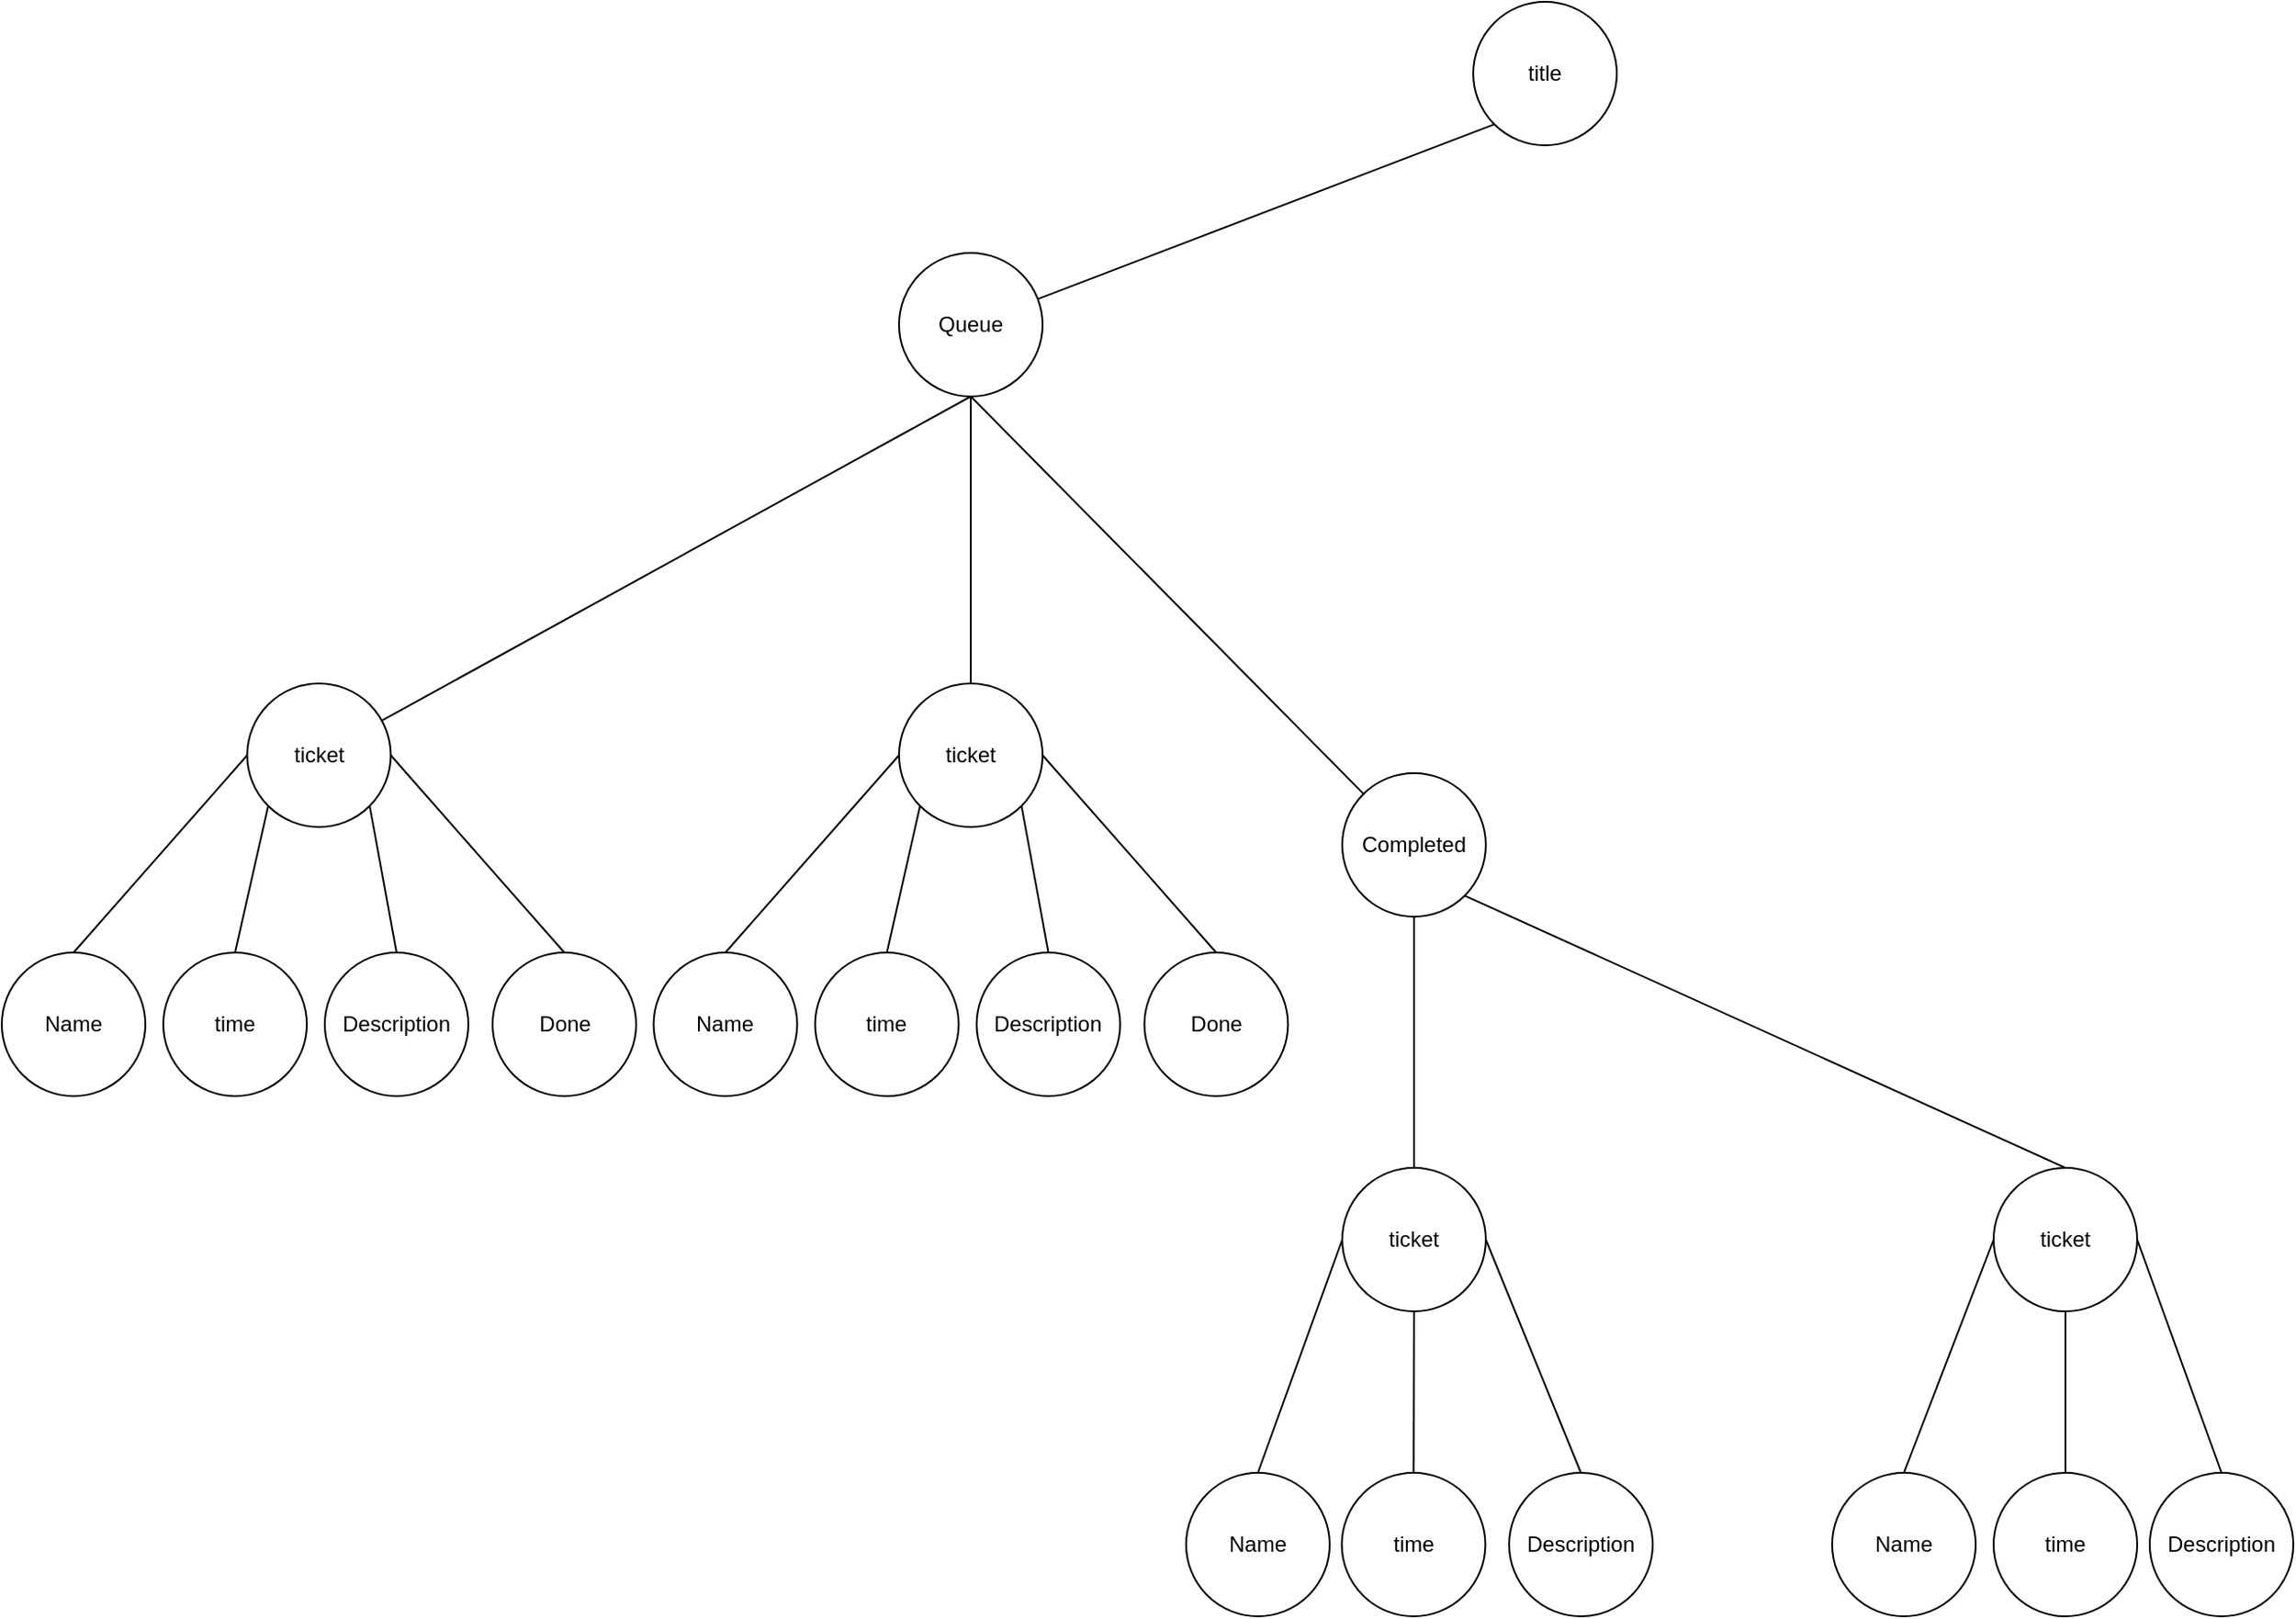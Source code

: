 <mxfile version="13.7.9" type="device" pages="3"><diagram id="4Xs2xcRPzVhHVO5zJCwy" name="Page-1"><mxGraphModel dx="2249" dy="843" grid="1" gridSize="10" guides="1" tooltips="1" connect="1" arrows="1" fold="1" page="1" pageScale="1" pageWidth="827" pageHeight="1169" math="0" shadow="0"><root><mxCell id="0"/><mxCell id="1" parent="0"/><mxCell id="jU4dyOPeH1ZaLzRk69l_-11" style="rounded=0;orthogonalLoop=1;jettySize=auto;html=1;exitX=0;exitY=1;exitDx=0;exitDy=0;endArrow=none;endFill=0;" edge="1" parent="1" source="jU4dyOPeH1ZaLzRk69l_-1" target="jU4dyOPeH1ZaLzRk69l_-2"><mxGeometry relative="1" as="geometry"/></mxCell><mxCell id="jU4dyOPeH1ZaLzRk69l_-12" style="edgeStyle=none;rounded=0;orthogonalLoop=1;jettySize=auto;html=1;exitX=0.5;exitY=1;exitDx=0;exitDy=0;endArrow=none;endFill=0;" edge="1" parent="1" source="jU4dyOPeH1ZaLzRk69l_-2" target="jU4dyOPeH1ZaLzRk69l_-3"><mxGeometry relative="1" as="geometry"/></mxCell><mxCell id="jU4dyOPeH1ZaLzRk69l_-1" value="title" style="ellipse;whiteSpace=wrap;html=1;aspect=fixed;" vertex="1" parent="1"><mxGeometry x="370" y="90" width="80" height="80" as="geometry"/></mxCell><mxCell id="jU4dyOPeH1ZaLzRk69l_-18" style="edgeStyle=none;rounded=0;orthogonalLoop=1;jettySize=auto;html=1;exitX=0.5;exitY=1;exitDx=0;exitDy=0;endArrow=none;endFill=0;" edge="1" parent="1" source="jU4dyOPeH1ZaLzRk69l_-2" target="jU4dyOPeH1ZaLzRk69l_-4"><mxGeometry relative="1" as="geometry"/></mxCell><mxCell id="jU4dyOPeH1ZaLzRk69l_-43" style="edgeStyle=none;rounded=0;orthogonalLoop=1;jettySize=auto;html=1;exitX=0.5;exitY=1;exitDx=0;exitDy=0;entryX=0.5;entryY=0;entryDx=0;entryDy=0;endArrow=none;endFill=0;" edge="1" parent="1" source="jU4dyOPeH1ZaLzRk69l_-2" target="jU4dyOPeH1ZaLzRk69l_-38"><mxGeometry relative="1" as="geometry"/></mxCell><mxCell id="jU4dyOPeH1ZaLzRk69l_-2" value="Queue" style="ellipse;whiteSpace=wrap;html=1;aspect=fixed;" vertex="1" parent="1"><mxGeometry x="50" y="230" width="80" height="80" as="geometry"/></mxCell><mxCell id="jU4dyOPeH1ZaLzRk69l_-62" style="edgeStyle=none;rounded=0;orthogonalLoop=1;jettySize=auto;html=1;exitX=0.5;exitY=1;exitDx=0;exitDy=0;entryX=0.5;entryY=0;entryDx=0;entryDy=0;endArrow=none;endFill=0;" edge="1" parent="1" source="jU4dyOPeH1ZaLzRk69l_-3" target="jU4dyOPeH1ZaLzRk69l_-48"><mxGeometry relative="1" as="geometry"/></mxCell><mxCell id="jU4dyOPeH1ZaLzRk69l_-63" style="edgeStyle=none;rounded=0;orthogonalLoop=1;jettySize=auto;html=1;exitX=1;exitY=1;exitDx=0;exitDy=0;entryX=0.5;entryY=0;entryDx=0;entryDy=0;endArrow=none;endFill=0;" edge="1" parent="1" source="jU4dyOPeH1ZaLzRk69l_-3" target="jU4dyOPeH1ZaLzRk69l_-57"><mxGeometry relative="1" as="geometry"/></mxCell><mxCell id="jU4dyOPeH1ZaLzRk69l_-3" value="Completed" style="ellipse;whiteSpace=wrap;html=1;aspect=fixed;" vertex="1" parent="1"><mxGeometry x="297" y="520" width="80" height="80" as="geometry"/></mxCell><mxCell id="jU4dyOPeH1ZaLzRk69l_-20" style="edgeStyle=none;rounded=0;orthogonalLoop=1;jettySize=auto;html=1;exitX=0;exitY=0.5;exitDx=0;exitDy=0;entryX=0.5;entryY=0;entryDx=0;entryDy=0;endArrow=none;endFill=0;" edge="1" parent="1" source="jU4dyOPeH1ZaLzRk69l_-4" target="jU4dyOPeH1ZaLzRk69l_-9"><mxGeometry relative="1" as="geometry"/></mxCell><mxCell id="jU4dyOPeH1ZaLzRk69l_-21" style="edgeStyle=none;rounded=0;orthogonalLoop=1;jettySize=auto;html=1;exitX=1;exitY=0.5;exitDx=0;exitDy=0;entryX=0.5;entryY=0;entryDx=0;entryDy=0;endArrow=none;endFill=0;" edge="1" parent="1" source="jU4dyOPeH1ZaLzRk69l_-4" target="jU4dyOPeH1ZaLzRk69l_-19"><mxGeometry relative="1" as="geometry"/></mxCell><mxCell id="jU4dyOPeH1ZaLzRk69l_-22" style="edgeStyle=none;rounded=0;orthogonalLoop=1;jettySize=auto;html=1;exitX=0;exitY=1;exitDx=0;exitDy=0;entryX=0.5;entryY=0;entryDx=0;entryDy=0;endArrow=none;endFill=0;" edge="1" parent="1" source="jU4dyOPeH1ZaLzRk69l_-4" target="jU4dyOPeH1ZaLzRk69l_-10"><mxGeometry relative="1" as="geometry"/></mxCell><mxCell id="jU4dyOPeH1ZaLzRk69l_-23" style="edgeStyle=none;rounded=0;orthogonalLoop=1;jettySize=auto;html=1;exitX=1;exitY=1;exitDx=0;exitDy=0;entryX=0.5;entryY=0;entryDx=0;entryDy=0;endArrow=none;endFill=0;" edge="1" parent="1" source="jU4dyOPeH1ZaLzRk69l_-4" target="jU4dyOPeH1ZaLzRk69l_-8"><mxGeometry relative="1" as="geometry"/></mxCell><mxCell id="jU4dyOPeH1ZaLzRk69l_-4" value="ticket" style="ellipse;whiteSpace=wrap;html=1;aspect=fixed;" vertex="1" parent="1"><mxGeometry x="-313.25" y="470" width="80" height="80" as="geometry"/></mxCell><mxCell id="jU4dyOPeH1ZaLzRk69l_-8" value="Description" style="ellipse;whiteSpace=wrap;html=1;aspect=fixed;" vertex="1" parent="1"><mxGeometry x="-270" y="620" width="80" height="80" as="geometry"/></mxCell><mxCell id="jU4dyOPeH1ZaLzRk69l_-9" value="Name" style="ellipse;whiteSpace=wrap;html=1;aspect=fixed;" vertex="1" parent="1"><mxGeometry x="-450" y="620" width="80" height="80" as="geometry"/></mxCell><mxCell id="jU4dyOPeH1ZaLzRk69l_-10" value="time" style="ellipse;whiteSpace=wrap;html=1;aspect=fixed;" vertex="1" parent="1"><mxGeometry x="-360" y="620" width="80" height="80" as="geometry"/></mxCell><mxCell id="jU4dyOPeH1ZaLzRk69l_-19" value="Done" style="ellipse;whiteSpace=wrap;html=1;aspect=fixed;" vertex="1" parent="1"><mxGeometry x="-176.5" y="620" width="80" height="80" as="geometry"/></mxCell><mxCell id="jU4dyOPeH1ZaLzRk69l_-34" style="edgeStyle=none;rounded=0;orthogonalLoop=1;jettySize=auto;html=1;exitX=0;exitY=0.5;exitDx=0;exitDy=0;entryX=0.5;entryY=0;entryDx=0;entryDy=0;endArrow=none;endFill=0;" edge="1" parent="1" source="jU4dyOPeH1ZaLzRk69l_-38" target="jU4dyOPeH1ZaLzRk69l_-40"><mxGeometry relative="1" as="geometry"/></mxCell><mxCell id="jU4dyOPeH1ZaLzRk69l_-35" style="edgeStyle=none;rounded=0;orthogonalLoop=1;jettySize=auto;html=1;exitX=1;exitY=0.5;exitDx=0;exitDy=0;entryX=0.5;entryY=0;entryDx=0;entryDy=0;endArrow=none;endFill=0;" edge="1" parent="1" source="jU4dyOPeH1ZaLzRk69l_-38" target="jU4dyOPeH1ZaLzRk69l_-42"><mxGeometry relative="1" as="geometry"/></mxCell><mxCell id="jU4dyOPeH1ZaLzRk69l_-36" style="edgeStyle=none;rounded=0;orthogonalLoop=1;jettySize=auto;html=1;exitX=0;exitY=1;exitDx=0;exitDy=0;entryX=0.5;entryY=0;entryDx=0;entryDy=0;endArrow=none;endFill=0;" edge="1" parent="1" source="jU4dyOPeH1ZaLzRk69l_-38" target="jU4dyOPeH1ZaLzRk69l_-41"><mxGeometry relative="1" as="geometry"/></mxCell><mxCell id="jU4dyOPeH1ZaLzRk69l_-37" style="edgeStyle=none;rounded=0;orthogonalLoop=1;jettySize=auto;html=1;exitX=1;exitY=1;exitDx=0;exitDy=0;entryX=0.5;entryY=0;entryDx=0;entryDy=0;endArrow=none;endFill=0;" edge="1" parent="1" source="jU4dyOPeH1ZaLzRk69l_-38" target="jU4dyOPeH1ZaLzRk69l_-39"><mxGeometry relative="1" as="geometry"/></mxCell><mxCell id="jU4dyOPeH1ZaLzRk69l_-38" value="ticket" style="ellipse;whiteSpace=wrap;html=1;aspect=fixed;" vertex="1" parent="1"><mxGeometry x="50" y="470" width="80" height="80" as="geometry"/></mxCell><mxCell id="jU4dyOPeH1ZaLzRk69l_-39" value="Description" style="ellipse;whiteSpace=wrap;html=1;aspect=fixed;" vertex="1" parent="1"><mxGeometry x="93.25" y="620" width="80" height="80" as="geometry"/></mxCell><mxCell id="jU4dyOPeH1ZaLzRk69l_-40" value="Name" style="ellipse;whiteSpace=wrap;html=1;aspect=fixed;" vertex="1" parent="1"><mxGeometry x="-86.75" y="620" width="80" height="80" as="geometry"/></mxCell><mxCell id="jU4dyOPeH1ZaLzRk69l_-41" value="time" style="ellipse;whiteSpace=wrap;html=1;aspect=fixed;" vertex="1" parent="1"><mxGeometry x="3.25" y="620" width="80" height="80" as="geometry"/></mxCell><mxCell id="jU4dyOPeH1ZaLzRk69l_-42" value="Done" style="ellipse;whiteSpace=wrap;html=1;aspect=fixed;" vertex="1" parent="1"><mxGeometry x="186.75" y="620" width="80" height="80" as="geometry"/></mxCell><mxCell id="jU4dyOPeH1ZaLzRk69l_-44" style="edgeStyle=none;rounded=0;orthogonalLoop=1;jettySize=auto;html=1;exitX=0;exitY=0.5;exitDx=0;exitDy=0;entryX=0.5;entryY=0;entryDx=0;entryDy=0;endArrow=none;endFill=0;" edge="1" parent="1" source="jU4dyOPeH1ZaLzRk69l_-48" target="jU4dyOPeH1ZaLzRk69l_-50"><mxGeometry relative="1" as="geometry"/></mxCell><mxCell id="jU4dyOPeH1ZaLzRk69l_-46" style="edgeStyle=none;rounded=0;orthogonalLoop=1;jettySize=auto;html=1;exitX=0.5;exitY=1;exitDx=0;exitDy=0;entryX=0.5;entryY=0;entryDx=0;entryDy=0;endArrow=none;endFill=0;" edge="1" parent="1" source="jU4dyOPeH1ZaLzRk69l_-48" target="jU4dyOPeH1ZaLzRk69l_-51"><mxGeometry relative="1" as="geometry"/></mxCell><mxCell id="jU4dyOPeH1ZaLzRk69l_-47" style="edgeStyle=none;rounded=0;orthogonalLoop=1;jettySize=auto;html=1;exitX=1;exitY=0.5;exitDx=0;exitDy=0;entryX=0.5;entryY=0;entryDx=0;entryDy=0;endArrow=none;endFill=0;" edge="1" parent="1" source="jU4dyOPeH1ZaLzRk69l_-48" target="jU4dyOPeH1ZaLzRk69l_-49"><mxGeometry relative="1" as="geometry"/></mxCell><mxCell id="jU4dyOPeH1ZaLzRk69l_-48" value="ticket" style="ellipse;whiteSpace=wrap;html=1;aspect=fixed;" vertex="1" parent="1"><mxGeometry x="297" y="740" width="80" height="80" as="geometry"/></mxCell><mxCell id="jU4dyOPeH1ZaLzRk69l_-49" value="Description" style="ellipse;whiteSpace=wrap;html=1;aspect=fixed;" vertex="1" parent="1"><mxGeometry x="390" y="910" width="80" height="80" as="geometry"/></mxCell><mxCell id="jU4dyOPeH1ZaLzRk69l_-50" value="Name" style="ellipse;whiteSpace=wrap;html=1;aspect=fixed;" vertex="1" parent="1"><mxGeometry x="210" y="910" width="80" height="80" as="geometry"/></mxCell><mxCell id="jU4dyOPeH1ZaLzRk69l_-51" value="time" style="ellipse;whiteSpace=wrap;html=1;aspect=fixed;" vertex="1" parent="1"><mxGeometry x="296.75" y="910" width="80" height="80" as="geometry"/></mxCell><mxCell id="jU4dyOPeH1ZaLzRk69l_-53" style="edgeStyle=none;rounded=0;orthogonalLoop=1;jettySize=auto;html=1;exitX=0;exitY=0.5;exitDx=0;exitDy=0;entryX=0.5;entryY=0;entryDx=0;entryDy=0;endArrow=none;endFill=0;" edge="1" parent="1" source="jU4dyOPeH1ZaLzRk69l_-57" target="jU4dyOPeH1ZaLzRk69l_-59"><mxGeometry relative="1" as="geometry"/></mxCell><mxCell id="jU4dyOPeH1ZaLzRk69l_-55" style="edgeStyle=none;rounded=0;orthogonalLoop=1;jettySize=auto;html=1;exitX=0.5;exitY=1;exitDx=0;exitDy=0;entryX=0.5;entryY=0;entryDx=0;entryDy=0;endArrow=none;endFill=0;" edge="1" parent="1" source="jU4dyOPeH1ZaLzRk69l_-57" target="jU4dyOPeH1ZaLzRk69l_-60"><mxGeometry relative="1" as="geometry"/></mxCell><mxCell id="jU4dyOPeH1ZaLzRk69l_-56" style="edgeStyle=none;rounded=0;orthogonalLoop=1;jettySize=auto;html=1;exitX=1;exitY=0.5;exitDx=0;exitDy=0;entryX=0.5;entryY=0;entryDx=0;entryDy=0;endArrow=none;endFill=0;" edge="1" parent="1" source="jU4dyOPeH1ZaLzRk69l_-57" target="jU4dyOPeH1ZaLzRk69l_-58"><mxGeometry relative="1" as="geometry"/></mxCell><mxCell id="jU4dyOPeH1ZaLzRk69l_-57" value="ticket" style="ellipse;whiteSpace=wrap;html=1;aspect=fixed;" vertex="1" parent="1"><mxGeometry x="660" y="740" width="80" height="80" as="geometry"/></mxCell><mxCell id="jU4dyOPeH1ZaLzRk69l_-58" value="Description" style="ellipse;whiteSpace=wrap;html=1;aspect=fixed;" vertex="1" parent="1"><mxGeometry x="747" y="910" width="80" height="80" as="geometry"/></mxCell><mxCell id="jU4dyOPeH1ZaLzRk69l_-59" value="Name" style="ellipse;whiteSpace=wrap;html=1;aspect=fixed;" vertex="1" parent="1"><mxGeometry x="570" y="910" width="80" height="80" as="geometry"/></mxCell><mxCell id="jU4dyOPeH1ZaLzRk69l_-60" value="time" style="ellipse;whiteSpace=wrap;html=1;aspect=fixed;" vertex="1" parent="1"><mxGeometry x="660" y="910" width="80" height="80" as="geometry"/></mxCell></root></mxGraphModel></diagram><diagram id="iNjiwvvmLuxUYJ2yyMMY" name="Trainer-walk-through"><mxGraphModel dx="2249" dy="843" grid="1" gridSize="10" guides="1" tooltips="1" connect="1" arrows="1" fold="1" page="1" pageScale="1" pageWidth="827" pageHeight="1169" math="0" shadow="0"><root><mxCell id="ALNPnzG2mOSa_-lzY6zX-0"/><mxCell id="ALNPnzG2mOSa_-lzY6zX-1" parent="ALNPnzG2mOSa_-lzY6zX-0"/><mxCell id="ALNPnzG2mOSa_-lzY6zX-6" style="edgeStyle=none;rounded=0;orthogonalLoop=1;jettySize=auto;html=1;exitX=0.5;exitY=1;exitDx=0;exitDy=0;endArrow=classic;endFill=1;entryX=0.5;entryY=0;entryDx=0;entryDy=0;" edge="1" parent="ALNPnzG2mOSa_-lzY6zX-1" source="ALNPnzG2mOSa_-lzY6zX-2" target="ALNPnzG2mOSa_-lzY6zX-7"><mxGeometry relative="1" as="geometry"><mxPoint x="400" y="610" as="targetPoint"/></mxGeometry></mxCell><mxCell id="ALNPnzG2mOSa_-lzY6zX-2" value="" style="rounded=0;whiteSpace=wrap;html=1;" vertex="1" parent="ALNPnzG2mOSa_-lzY6zX-1"><mxGeometry x="40" y="80" width="720" height="400" as="geometry"/></mxCell><mxCell id="ALNPnzG2mOSa_-lzY6zX-3" value="Trainer" style="text;html=1;strokeColor=none;fillColor=none;align=center;verticalAlign=middle;whiteSpace=wrap;rounded=0;" vertex="1" parent="ALNPnzG2mOSa_-lzY6zX-1"><mxGeometry x="50" y="40" width="40" height="20" as="geometry"/></mxCell><mxCell id="ALNPnzG2mOSa_-lzY6zX-4" value="&lt;font style=&quot;font-size: 36px&quot;&gt;Trainer&lt;/font&gt;" style="rounded=1;whiteSpace=wrap;html=1;" vertex="1" parent="ALNPnzG2mOSa_-lzY6zX-1"><mxGeometry x="110" y="140" width="570" height="80" as="geometry"/></mxCell><mxCell id="ALNPnzG2mOSa_-lzY6zX-5" value="&lt;span style=&quot;font-size: 36px&quot;&gt;Trainee&lt;/span&gt;" style="rounded=1;whiteSpace=wrap;html=1;" vertex="1" parent="ALNPnzG2mOSa_-lzY6zX-1"><mxGeometry x="115" y="300" width="570" height="80" as="geometry"/></mxCell><mxCell id="ALNPnzG2mOSa_-lzY6zX-13" style="edgeStyle=none;rounded=0;orthogonalLoop=1;jettySize=auto;html=1;exitX=0.5;exitY=1;exitDx=0;exitDy=0;entryX=0.5;entryY=0;entryDx=0;entryDy=0;endArrow=classic;endFill=1;" edge="1" parent="ALNPnzG2mOSa_-lzY6zX-1" source="ALNPnzG2mOSa_-lzY6zX-7" target="ALNPnzG2mOSa_-lzY6zX-12"><mxGeometry relative="1" as="geometry"/></mxCell><mxCell id="ALNPnzG2mOSa_-lzY6zX-7" value="" style="rounded=0;whiteSpace=wrap;html=1;" vertex="1" parent="ALNPnzG2mOSa_-lzY6zX-1"><mxGeometry x="40" y="640" width="720" height="400" as="geometry"/></mxCell><mxCell id="ALNPnzG2mOSa_-lzY6zX-8" value="Who are You?" style="rounded=1;whiteSpace=wrap;html=1;" vertex="1" parent="ALNPnzG2mOSa_-lzY6zX-1"><mxGeometry x="60" y="650" width="270" height="60" as="geometry"/></mxCell><mxCell id="ALNPnzG2mOSa_-lzY6zX-9" value="Tadas" style="whiteSpace=wrap;html=1;aspect=fixed;" vertex="1" parent="ALNPnzG2mOSa_-lzY6zX-1"><mxGeometry x="130" y="740" width="130" height="130" as="geometry"/></mxCell><mxCell id="ALNPnzG2mOSa_-lzY6zX-10" value="Jay" style="whiteSpace=wrap;html=1;aspect=fixed;" vertex="1" parent="ALNPnzG2mOSa_-lzY6zX-1"><mxGeometry x="335" y="740" width="130" height="130" as="geometry"/></mxCell><mxCell id="ALNPnzG2mOSa_-lzY6zX-11" value="Savanah" style="whiteSpace=wrap;html=1;aspect=fixed;" vertex="1" parent="ALNPnzG2mOSa_-lzY6zX-1"><mxGeometry x="540" y="740" width="130" height="130" as="geometry"/></mxCell><mxCell id="ALNPnzG2mOSa_-lzY6zX-18" style="edgeStyle=none;rounded=0;orthogonalLoop=1;jettySize=auto;html=1;exitX=0.5;exitY=1;exitDx=0;exitDy=0;endArrow=classic;endFill=1;entryX=0.5;entryY=0;entryDx=0;entryDy=0;" edge="1" parent="ALNPnzG2mOSa_-lzY6zX-1" source="ALNPnzG2mOSa_-lzY6zX-12" target="ALNPnzG2mOSa_-lzY6zX-19"><mxGeometry relative="1" as="geometry"><mxPoint x="410" y="1720" as="targetPoint"/></mxGeometry></mxCell><mxCell id="ALNPnzG2mOSa_-lzY6zX-12" value="" style="rounded=0;whiteSpace=wrap;html=1;" vertex="1" parent="ALNPnzG2mOSa_-lzY6zX-1"><mxGeometry x="40" y="1160" width="720" height="400" as="geometry"/></mxCell><mxCell id="ALNPnzG2mOSa_-lzY6zX-14" value="Which cohort would you like to teach?" style="rounded=1;whiteSpace=wrap;html=1;" vertex="1" parent="ALNPnzG2mOSa_-lzY6zX-1"><mxGeometry x="60" y="1180" width="250" height="60" as="geometry"/></mxCell><mxCell id="ALNPnzG2mOSa_-lzY6zX-15" value="20CloudNativeAug1&lt;span style=&quot;color: rgba(0 , 0 , 0 , 0) ; font-family: monospace ; font-size: 0px&quot;&gt;%3CmxGraphModel%3E%3Croot%3E%3CmxCell%20id%3D%220%22%2F%3E%3CmxCell%20id%3D%221%22%20parent%3D%220%22%2F%3E%3CmxCell%20id%3D%222%22%20value%3D%22%22%20style%3D%22rounded%3D0%3BwhiteSpace%3Dwrap%3Bhtml%3D1%3B%22%20vertex%3D%221%22%20parent%3D%221%22%3E%3CmxGeometry%20x%3D%2240%22%20y%3D%22640%22%20width%3D%22720%22%20height%3D%22400%22%20as%3D%22geometry%22%2F%3E%3C%2FmxCell%3E%3C%2Froot%3E%3C%2FmxGraphModel%3E&lt;/span&gt;" style="whiteSpace=wrap;html=1;aspect=fixed;" vertex="1" parent="ALNPnzG2mOSa_-lzY6zX-1"><mxGeometry x="110" y="1280" width="160" height="160" as="geometry"/></mxCell><mxCell id="ALNPnzG2mOSa_-lzY6zX-16" value="21CloudNativeJan1&lt;span style=&quot;color: rgba(0 , 0 , 0 , 0) ; font-family: monospace ; font-size: 0px&quot;&gt;%3CmxGraphModel%3E%3Croot%3E%3CmxCell%20id%3D%220%22%2F%3E%3CmxCell%20id%3D%221%22%20parent%3D%220%22%2F%3E%3CmxCell%20id%3D%222%22%20value%3D%22%22%20style%3D%22rounded%3D0%3BwhiteSpace%3Dwrap%3Bhtml%3D1%3B%22%20vertex%3D%221%22%20parent%3D%221%22%3E%3CmxGeometry%20x%3D%2240%22%20y%3D%22640%22%20width%3D%22720%22%20height%3D%22400%22%20as%3D%22geometry%22%2F%3E%3C%2FmxCell%3E%3C%2Froot%3E%3C%2FmxGraphModel%3E&lt;/span&gt;" style="whiteSpace=wrap;html=1;aspect=fixed;" vertex="1" parent="ALNPnzG2mOSa_-lzY6zX-1"><mxGeometry x="320" y="1280" width="160" height="160" as="geometry"/></mxCell><mxCell id="ALNPnzG2mOSa_-lzY6zX-17" value="21CloudNativeAug2&lt;span style=&quot;color: rgba(0 , 0 , 0 , 0) ; font-family: monospace ; font-size: 0px&quot;&gt;%3CmxGraphModel%3E%3Croot%3E%3CmxCell%20id%3D%220%22%2F%3E%3CmxCell%20id%3D%221%22%20parent%3D%220%22%2F%3E%3CmxCell%20id%3D%222%22%20value%3D%22%22%20style%3D%22rounded%3D0%3BwhiteSpace%3Dwrap%3Bhtml%3D1%3B%22%20vertex%3D%221%22%20parent%3D%221%22%3E%3CmxGeometry%20x%3D%2240%22%20y%3D%22640%22%20width%3D%22720%22%20height%3D%22400%22%20as%3D%22geometry%22%2F%3E%3C%2FmxCell%3E%3C%2Froot%3E%3C%2FmxGraphModel%3E&lt;/span&gt;" style="whiteSpace=wrap;html=1;aspect=fixed;" vertex="1" parent="ALNPnzG2mOSa_-lzY6zX-1"><mxGeometry x="540" y="1280" width="160" height="160" as="geometry"/></mxCell><mxCell id="ALNPnzG2mOSa_-lzY6zX-26" style="edgeStyle=none;rounded=0;orthogonalLoop=1;jettySize=auto;html=1;exitX=0.25;exitY=1;exitDx=0;exitDy=0;endArrow=classic;endFill=1;entryX=0.75;entryY=0;entryDx=0;entryDy=0;" edge="1" parent="ALNPnzG2mOSa_-lzY6zX-1" source="ALNPnzG2mOSa_-lzY6zX-19" target="ALNPnzG2mOSa_-lzY6zX-59"><mxGeometry relative="1" as="geometry"><mxPoint x="-160" y="2340" as="targetPoint"/></mxGeometry></mxCell><mxCell id="ALNPnzG2mOSa_-lzY6zX-27" style="edgeStyle=none;rounded=0;orthogonalLoop=1;jettySize=auto;html=1;exitX=0.5;exitY=1;exitDx=0;exitDy=0;endArrow=classic;endFill=1;entryX=0.5;entryY=0;entryDx=0;entryDy=0;" edge="1" parent="ALNPnzG2mOSa_-lzY6zX-1" source="ALNPnzG2mOSa_-lzY6zX-19"><mxGeometry relative="1" as="geometry"><mxPoint x="400" y="2340" as="targetPoint"/></mxGeometry></mxCell><mxCell id="ALNPnzG2mOSa_-lzY6zX-28" style="edgeStyle=none;rounded=0;orthogonalLoop=1;jettySize=auto;html=1;exitX=0.75;exitY=0;exitDx=0;exitDy=0;endArrow=classic;endFill=1;entryX=0.75;entryY=1;entryDx=0;entryDy=0;" edge="1" parent="ALNPnzG2mOSa_-lzY6zX-1" source="ALNPnzG2mOSa_-lzY6zX-19" target="ALNPnzG2mOSa_-lzY6zX-12"><mxGeometry relative="1" as="geometry"><mxPoint x="560" y="1600" as="targetPoint"/></mxGeometry></mxCell><mxCell id="ALNPnzG2mOSa_-lzY6zX-19" value="" style="rounded=0;whiteSpace=wrap;html=1;" vertex="1" parent="ALNPnzG2mOSa_-lzY6zX-1"><mxGeometry x="40" y="1720" width="720" height="400" as="geometry"/></mxCell><mxCell id="ALNPnzG2mOSa_-lzY6zX-21" value="Cohorts" style="rounded=0;whiteSpace=wrap;html=1;" vertex="1" parent="ALNPnzG2mOSa_-lzY6zX-1"><mxGeometry x="570" y="1745" width="120" height="50" as="geometry"/></mxCell><mxCell id="ALNPnzG2mOSa_-lzY6zX-22" value="Completed" style="rounded=0;whiteSpace=wrap;html=1;" vertex="1" parent="ALNPnzG2mOSa_-lzY6zX-1"><mxGeometry x="450" y="1745" width="120" height="50" as="geometry"/></mxCell><mxCell id="ALNPnzG2mOSa_-lzY6zX-23" value="Queue" style="rounded=0;whiteSpace=wrap;html=1;" vertex="1" parent="ALNPnzG2mOSa_-lzY6zX-1"><mxGeometry x="330" y="1745" width="120" height="50" as="geometry"/></mxCell><mxCell id="ALNPnzG2mOSa_-lzY6zX-24" value="What would you like to do?" style="rounded=1;whiteSpace=wrap;html=1;" vertex="1" parent="ALNPnzG2mOSa_-lzY6zX-1"><mxGeometry x="60" y="1740" width="250" height="60" as="geometry"/></mxCell><mxCell id="ALNPnzG2mOSa_-lzY6zX-32" value="Queue" style="rounded=0;whiteSpace=wrap;html=1;" vertex="1" parent="ALNPnzG2mOSa_-lzY6zX-1"><mxGeometry x="110" y="1830" width="260" height="60" as="geometry"/></mxCell><mxCell id="ALNPnzG2mOSa_-lzY6zX-33" value="Completed" style="rounded=0;whiteSpace=wrap;html=1;" vertex="1" parent="ALNPnzG2mOSa_-lzY6zX-1"><mxGeometry x="380" y="1830" width="260" height="60" as="geometry"/></mxCell><mxCell id="ALNPnzG2mOSa_-lzY6zX-34" value="" style="rounded=0;whiteSpace=wrap;html=1;" vertex="1" parent="ALNPnzG2mOSa_-lzY6zX-1"><mxGeometry x="110" y="1900" width="260" height="200" as="geometry"/></mxCell><mxCell id="ALNPnzG2mOSa_-lzY6zX-35" value="" style="rounded=0;whiteSpace=wrap;html=1;" vertex="1" parent="ALNPnzG2mOSa_-lzY6zX-1"><mxGeometry x="380" y="1900" width="260" height="200" as="geometry"/></mxCell><mxCell id="ALNPnzG2mOSa_-lzY6zX-36" value="Ticket 1" style="rounded=0;whiteSpace=wrap;html=1;" vertex="1" parent="ALNPnzG2mOSa_-lzY6zX-1"><mxGeometry x="120" y="1910" width="240" height="50" as="geometry"/></mxCell><mxCell id="ALNPnzG2mOSa_-lzY6zX-37" value="Ticket 2" style="rounded=0;whiteSpace=wrap;html=1;" vertex="1" parent="ALNPnzG2mOSa_-lzY6zX-1"><mxGeometry x="120" y="1970" width="240" height="50" as="geometry"/></mxCell><mxCell id="ALNPnzG2mOSa_-lzY6zX-38" value="Ticket 3" style="rounded=0;whiteSpace=wrap;html=1;" vertex="1" parent="ALNPnzG2mOSa_-lzY6zX-1"><mxGeometry x="120" y="2030" width="240" height="50" as="geometry"/></mxCell><mxCell id="ALNPnzG2mOSa_-lzY6zX-39" value="Ticket 1" style="rounded=0;whiteSpace=wrap;html=1;" vertex="1" parent="ALNPnzG2mOSa_-lzY6zX-1"><mxGeometry x="390" y="1910" width="240" height="50" as="geometry"/></mxCell><mxCell id="ALNPnzG2mOSa_-lzY6zX-40" value="Ticket 2" style="rounded=0;whiteSpace=wrap;html=1;" vertex="1" parent="ALNPnzG2mOSa_-lzY6zX-1"><mxGeometry x="390" y="1970" width="240" height="50" as="geometry"/></mxCell><mxCell id="ALNPnzG2mOSa_-lzY6zX-41" value="Ticket 3" style="rounded=0;whiteSpace=wrap;html=1;" vertex="1" parent="ALNPnzG2mOSa_-lzY6zX-1"><mxGeometry x="390" y="2030" width="240" height="50" as="geometry"/></mxCell><mxCell id="ALNPnzG2mOSa_-lzY6zX-42" value="" style="rounded=0;whiteSpace=wrap;html=1;" vertex="1" parent="ALNPnzG2mOSa_-lzY6zX-1"><mxGeometry x="40" y="2338" width="720" height="400" as="geometry"/></mxCell><mxCell id="ALNPnzG2mOSa_-lzY6zX-51" value="" style="group" vertex="1" connectable="0" parent="ALNPnzG2mOSa_-lzY6zX-1"><mxGeometry x="100" y="2480" width="600" height="250" as="geometry"/></mxCell><mxCell id="ALNPnzG2mOSa_-lzY6zX-45" value="Completed" style="rounded=0;whiteSpace=wrap;html=1;" vertex="1" parent="ALNPnzG2mOSa_-lzY6zX-51"><mxGeometry width="600" height="55.556" as="geometry"/></mxCell><mxCell id="ALNPnzG2mOSa_-lzY6zX-46" value="" style="rounded=0;whiteSpace=wrap;html=1;" vertex="1" parent="ALNPnzG2mOSa_-lzY6zX-51"><mxGeometry y="64.815" width="600" height="185.185" as="geometry"/></mxCell><mxCell id="ALNPnzG2mOSa_-lzY6zX-47" value="Ticket 1" style="rounded=0;whiteSpace=wrap;html=1;" vertex="1" parent="ALNPnzG2mOSa_-lzY6zX-51"><mxGeometry x="23.077" y="74.074" width="553.846" height="46.296" as="geometry"/></mxCell><mxCell id="ALNPnzG2mOSa_-lzY6zX-48" value="Ticket 2" style="rounded=0;whiteSpace=wrap;html=1;" vertex="1" parent="ALNPnzG2mOSa_-lzY6zX-51"><mxGeometry x="23.077" y="129.63" width="553.846" height="46.296" as="geometry"/></mxCell><mxCell id="ALNPnzG2mOSa_-lzY6zX-49" value="Ticket 3" style="rounded=0;whiteSpace=wrap;html=1;" vertex="1" parent="ALNPnzG2mOSa_-lzY6zX-51"><mxGeometry x="23.077" y="185.185" width="553.846" height="46.296" as="geometry"/></mxCell><mxCell id="ALNPnzG2mOSa_-lzY6zX-52" value="Search" style="rounded=1;whiteSpace=wrap;html=1;align=left;" vertex="1" parent="ALNPnzG2mOSa_-lzY6zX-1"><mxGeometry x="100" y="2410" width="460" height="40" as="geometry"/></mxCell><mxCell id="ALNPnzG2mOSa_-lzY6zX-53" value="filter" style="rounded=0;whiteSpace=wrap;html=1;" vertex="1" parent="ALNPnzG2mOSa_-lzY6zX-1"><mxGeometry x="580" y="2410" width="120" height="35" as="geometry"/></mxCell><mxCell id="ALNPnzG2mOSa_-lzY6zX-54" value="Cohorts" style="rounded=0;whiteSpace=wrap;html=1;" vertex="1" parent="ALNPnzG2mOSa_-lzY6zX-1"><mxGeometry x="580" y="2350" width="120" height="50" as="geometry"/></mxCell><mxCell id="ALNPnzG2mOSa_-lzY6zX-55" value="Completed" style="rounded=0;whiteSpace=wrap;html=1;" vertex="1" parent="ALNPnzG2mOSa_-lzY6zX-1"><mxGeometry x="460" y="2350" width="120" height="50" as="geometry"/></mxCell><mxCell id="ALNPnzG2mOSa_-lzY6zX-56" value="Queue" style="rounded=0;whiteSpace=wrap;html=1;" vertex="1" parent="ALNPnzG2mOSa_-lzY6zX-1"><mxGeometry x="340" y="2350" width="120" height="50" as="geometry"/></mxCell><mxCell id="ALNPnzG2mOSa_-lzY6zX-57" value="Completed" style="rounded=1;whiteSpace=wrap;html=1;" vertex="1" parent="ALNPnzG2mOSa_-lzY6zX-1"><mxGeometry x="100" y="2345" width="220" height="60" as="geometry"/></mxCell><mxCell id="ALNPnzG2mOSa_-lzY6zX-60" value="" style="group" vertex="1" connectable="0" parent="ALNPnzG2mOSa_-lzY6zX-1"><mxGeometry x="-748" y="2480" width="670" height="253" as="geometry"/></mxCell><mxCell id="ALNPnzG2mOSa_-lzY6zX-59" value="" style="rounded=0;whiteSpace=wrap;html=1;" vertex="1" parent="ALNPnzG2mOSa_-lzY6zX-60"><mxGeometry x="-50" y="-147" width="720" height="400" as="geometry"/></mxCell><mxCell id="ALNPnzG2mOSa_-lzY6zX-74" value="" style="group" vertex="1" connectable="0" parent="ALNPnzG2mOSa_-lzY6zX-60"><mxGeometry x="2" y="60" width="590" height="174.78" as="geometry"/></mxCell><mxCell id="ALNPnzG2mOSa_-lzY6zX-75" value="" style="rounded=0;whiteSpace=wrap;html=1;" vertex="1" parent="ALNPnzG2mOSa_-lzY6zX-74"><mxGeometry width="590" height="174.78" as="geometry"/></mxCell><mxCell id="ALNPnzG2mOSa_-lzY6zX-76" value="Ticket 1" style="rounded=0;whiteSpace=wrap;html=1;" vertex="1" parent="ALNPnzG2mOSa_-lzY6zX-74"><mxGeometry x="22.692" y="8.739" width="544.615" height="43.695" as="geometry"/></mxCell><mxCell id="ALNPnzG2mOSa_-lzY6zX-77" value="Ticket 2" style="rounded=0;whiteSpace=wrap;html=1;" vertex="1" parent="ALNPnzG2mOSa_-lzY6zX-74"><mxGeometry x="22.692" y="61.173" width="544.615" height="43.695" as="geometry"/></mxCell><mxCell id="ALNPnzG2mOSa_-lzY6zX-78" value="Ticket 3" style="rounded=0;whiteSpace=wrap;html=1;" vertex="1" parent="ALNPnzG2mOSa_-lzY6zX-74"><mxGeometry x="22.692" y="113.607" width="544.615" height="43.695" as="geometry"/></mxCell><mxCell id="ALNPnzG2mOSa_-lzY6zX-84" value="Queue&amp;nbsp;" style="rounded=0;whiteSpace=wrap;html=1;" vertex="1" parent="ALNPnzG2mOSa_-lzY6zX-60"><mxGeometry width="590" height="50" as="geometry"/></mxCell><mxCell id="ALNPnzG2mOSa_-lzY6zX-91" value="Search" style="rounded=1;whiteSpace=wrap;html=1;align=left;" vertex="1" parent="ALNPnzG2mOSa_-lzY6zX-60"><mxGeometry x="-5" y="-60" width="460" height="40" as="geometry"/></mxCell><mxCell id="ALNPnzG2mOSa_-lzY6zX-92" value="filter" style="rounded=0;whiteSpace=wrap;html=1;" vertex="1" parent="ALNPnzG2mOSa_-lzY6zX-60"><mxGeometry x="475" y="-60" width="115" height="35" as="geometry"/></mxCell><mxCell id="ALNPnzG2mOSa_-lzY6zX-71" value="Queue" style="rounded=1;whiteSpace=wrap;html=1;" vertex="1" parent="ALNPnzG2mOSa_-lzY6zX-60"><mxGeometry x="-5" y="-128" width="215" height="60" as="geometry"/></mxCell><mxCell id="ALNPnzG2mOSa_-lzY6zX-68" value="Cohorts" style="rounded=0;whiteSpace=wrap;html=1;" vertex="1" parent="ALNPnzG2mOSa_-lzY6zX-1"><mxGeometry x="-280" y="2357" width="120" height="50" as="geometry"/></mxCell><mxCell id="ALNPnzG2mOSa_-lzY6zX-69" value="Completed" style="rounded=0;whiteSpace=wrap;html=1;" vertex="1" parent="ALNPnzG2mOSa_-lzY6zX-1"><mxGeometry x="-400" y="2357" width="120" height="50" as="geometry"/></mxCell><mxCell id="ALNPnzG2mOSa_-lzY6zX-70" value="Queue" style="rounded=0;whiteSpace=wrap;html=1;" vertex="1" parent="ALNPnzG2mOSa_-lzY6zX-1"><mxGeometry x="-520" y="2357" width="120" height="50" as="geometry"/></mxCell></root></mxGraphModel></diagram><diagram id="at7vOcP4kQif215_zzdT" name="Trainee-walkthrough"><mxGraphModel dx="3076" dy="843" grid="1" gridSize="10" guides="1" tooltips="1" connect="1" arrows="1" fold="1" page="1" pageScale="1" pageWidth="827" pageHeight="1169" math="0" shadow="0"><root><mxCell id="H_ndI_8hWfCasW6mxsDp-0"/><mxCell id="H_ndI_8hWfCasW6mxsDp-1" parent="H_ndI_8hWfCasW6mxsDp-0"/><mxCell id="u07OPpPlyJanGnXc_0ZP-66" value="" style="rounded=0;whiteSpace=wrap;html=1;" vertex="1" parent="H_ndI_8hWfCasW6mxsDp-1"><mxGeometry x="-550" y="2008.5" width="330" height="143" as="geometry"/></mxCell><mxCell id="u07OPpPlyJanGnXc_0ZP-65" value="" style="rounded=0;whiteSpace=wrap;html=1;" vertex="1" parent="H_ndI_8hWfCasW6mxsDp-1"><mxGeometry x="-540" y="2030" width="320" height="100" as="geometry"/></mxCell><mxCell id="kNXTdqlaMP2O1P-aPUds-21" style="edgeStyle=none;rounded=0;orthogonalLoop=1;jettySize=auto;html=1;exitX=0.5;exitY=1;exitDx=0;exitDy=0;endArrow=classic;endFill=1;" edge="1" parent="H_ndI_8hWfCasW6mxsDp-1" source="H_ndI_8hWfCasW6mxsDp-2" target="kNXTdqlaMP2O1P-aPUds-0"><mxGeometry relative="1" as="geometry"/></mxCell><mxCell id="H_ndI_8hWfCasW6mxsDp-2" value="" style="rounded=0;whiteSpace=wrap;html=1;" vertex="1" parent="H_ndI_8hWfCasW6mxsDp-1"><mxGeometry x="40" y="80" width="720" height="400" as="geometry"/></mxCell><mxCell id="H_ndI_8hWfCasW6mxsDp-3" value="&lt;font style=&quot;font-size: 36px&quot;&gt;Trainer&lt;/font&gt;" style="rounded=1;whiteSpace=wrap;html=1;" vertex="1" parent="H_ndI_8hWfCasW6mxsDp-1"><mxGeometry x="110" y="140" width="570" height="80" as="geometry"/></mxCell><mxCell id="H_ndI_8hWfCasW6mxsDp-4" value="&lt;span style=&quot;font-size: 36px&quot;&gt;Trainee&lt;/span&gt;" style="rounded=1;whiteSpace=wrap;html=1;" vertex="1" parent="H_ndI_8hWfCasW6mxsDp-1"><mxGeometry x="115" y="300" width="570" height="80" as="geometry"/></mxCell><mxCell id="HcZRQICXwrJQ7OZwfMTx-0" value="Trainee" style="text;html=1;strokeColor=none;fillColor=none;align=center;verticalAlign=middle;whiteSpace=wrap;rounded=0;" vertex="1" parent="H_ndI_8hWfCasW6mxsDp-1"><mxGeometry x="40" y="40" width="40" height="20" as="geometry"/></mxCell><mxCell id="kNXTdqlaMP2O1P-aPUds-22" style="edgeStyle=none;rounded=0;orthogonalLoop=1;jettySize=auto;html=1;exitX=0.5;exitY=1;exitDx=0;exitDy=0;endArrow=classic;endFill=1;entryX=0.5;entryY=0;entryDx=0;entryDy=0;" edge="1" parent="H_ndI_8hWfCasW6mxsDp-1" source="kNXTdqlaMP2O1P-aPUds-0" target="kNXTdqlaMP2O1P-aPUds-23"><mxGeometry relative="1" as="geometry"><mxPoint x="400" y="1190" as="targetPoint"/></mxGeometry></mxCell><mxCell id="kNXTdqlaMP2O1P-aPUds-0" value="" style="rounded=0;whiteSpace=wrap;html=1;" vertex="1" parent="H_ndI_8hWfCasW6mxsDp-1"><mxGeometry x="40" y="640" width="720" height="400" as="geometry"/></mxCell><mxCell id="kNXTdqlaMP2O1P-aPUds-1" value="Who are You?" style="rounded=1;whiteSpace=wrap;html=1;" vertex="1" parent="H_ndI_8hWfCasW6mxsDp-1"><mxGeometry x="60" y="650" width="270" height="60" as="geometry"/></mxCell><mxCell id="kNXTdqlaMP2O1P-aPUds-5" value="" style="rounded=1;whiteSpace=wrap;html=1;" vertex="1" parent="H_ndI_8hWfCasW6mxsDp-1"><mxGeometry x="240" y="750" width="370" height="150" as="geometry"/></mxCell><mxCell id="kNXTdqlaMP2O1P-aPUds-14" value="" style="html=1;shadow=0;dashed=0;shape=mxgraph.bootstrap.rrect;rSize=5;strokeColor=#CED4DA;html=1;whiteSpace=wrap;fillColor=#FFFFFF;fontColor=#7D868C;align=left;spacing=15;spacingLeft=40;fontSize=14;" vertex="1" parent="H_ndI_8hWfCasW6mxsDp-1"><mxGeometry x="260" y="840" width="330" height="40" as="geometry"/></mxCell><mxCell id="kNXTdqlaMP2O1P-aPUds-15" value="Cohort" style="html=1;shadow=0;dashed=0;shape=mxgraph.bootstrap.leftButton;strokeColor=#6C757D;gradientColor=inherit;fontColor=inherit;fillColor=inherit;rSize=5;perimeter=none;whiteSpace=wrap;resizeHeight=1;fontSize=14;align=left;spacing=15;" vertex="1" parent="kNXTdqlaMP2O1P-aPUds-14"><mxGeometry width="120" height="40" relative="1" as="geometry"/></mxCell><mxCell id="kNXTdqlaMP2O1P-aPUds-16" value="" style="shape=triangle;direction=south;fillColor=#6C767D;strokeColor=none;perimeter=none;" vertex="1" parent="kNXTdqlaMP2O1P-aPUds-15"><mxGeometry x="1" y="0.5" width="10" height="5" relative="1" as="geometry"><mxPoint x="-17" y="-2.5" as="offset"/></mxGeometry></mxCell><mxCell id="kNXTdqlaMP2O1P-aPUds-18" value="" style="html=1;shadow=0;dashed=0;shape=mxgraph.bootstrap.rrect;rSize=5;strokeColor=#CED4DA;html=1;whiteSpace=wrap;fillColor=#FFFFFF;fontColor=#7D868C;align=left;spacing=15;spacingLeft=40;fontSize=14;" vertex="1" parent="H_ndI_8hWfCasW6mxsDp-1"><mxGeometry x="260" y="780" width="330" height="40" as="geometry"/></mxCell><mxCell id="kNXTdqlaMP2O1P-aPUds-19" value="Name" style="html=1;shadow=0;dashed=0;shape=mxgraph.bootstrap.leftButton;strokeColor=#6C757D;gradientColor=inherit;fontColor=inherit;fillColor=inherit;rSize=5;perimeter=none;whiteSpace=wrap;resizeHeight=1;fontSize=14;align=left;spacing=15;" vertex="1" parent="kNXTdqlaMP2O1P-aPUds-18"><mxGeometry width="120" height="40" relative="1" as="geometry"/></mxCell><mxCell id="CoctQ8M_zez_LkE2NyGv-3" style="edgeStyle=none;rounded=0;orthogonalLoop=1;jettySize=auto;html=1;exitX=0.25;exitY=1;exitDx=0;exitDy=0;endArrow=classic;endFill=1;" edge="1" parent="H_ndI_8hWfCasW6mxsDp-1" source="kNXTdqlaMP2O1P-aPUds-23"><mxGeometry relative="1" as="geometry"><mxPoint x="-200" y="1840" as="targetPoint"/></mxGeometry></mxCell><mxCell id="CoctQ8M_zez_LkE2NyGv-4" style="edgeStyle=none;rounded=0;orthogonalLoop=1;jettySize=auto;html=1;exitX=0.5;exitY=1;exitDx=0;exitDy=0;endArrow=classic;endFill=1;" edge="1" parent="H_ndI_8hWfCasW6mxsDp-1" source="kNXTdqlaMP2O1P-aPUds-23"><mxGeometry relative="1" as="geometry"><mxPoint x="400" y="1840" as="targetPoint"/></mxGeometry></mxCell><mxCell id="CoctQ8M_zez_LkE2NyGv-5" style="edgeStyle=none;rounded=0;orthogonalLoop=1;jettySize=auto;html=1;exitX=0.75;exitY=1;exitDx=0;exitDy=0;endArrow=classic;endFill=1;" edge="1" parent="H_ndI_8hWfCasW6mxsDp-1" source="kNXTdqlaMP2O1P-aPUds-23"><mxGeometry relative="1" as="geometry"><mxPoint x="920" y="1840" as="targetPoint"/></mxGeometry></mxCell><mxCell id="u07OPpPlyJanGnXc_0ZP-62" style="edgeStyle=none;rounded=0;orthogonalLoop=1;jettySize=auto;html=1;exitX=0;exitY=0.5;exitDx=0;exitDy=0;entryX=1;entryY=0.5;entryDx=0;entryDy=0;endArrow=classic;endFill=1;" edge="1" parent="H_ndI_8hWfCasW6mxsDp-1" source="kNXTdqlaMP2O1P-aPUds-23" target="u07OPpPlyJanGnXc_0ZP-48"><mxGeometry relative="1" as="geometry"/></mxCell><mxCell id="kNXTdqlaMP2O1P-aPUds-23" value="" style="rounded=0;whiteSpace=wrap;html=1;" vertex="1" parent="H_ndI_8hWfCasW6mxsDp-1"><mxGeometry x="40" y="1200" width="720" height="400" as="geometry"/></mxCell><mxCell id="hfRHUn0z6FcsjbpCj5VF-0" value="What would you like to do?" style="rounded=1;whiteSpace=wrap;html=1;" vertex="1" parent="H_ndI_8hWfCasW6mxsDp-1"><mxGeometry x="60" y="1210" width="250" height="60" as="geometry"/></mxCell><mxCell id="CoctQ8M_zez_LkE2NyGv-0" value="Create a ticket" style="rounded=1;whiteSpace=wrap;html=1;" vertex="1" parent="H_ndI_8hWfCasW6mxsDp-1"><mxGeometry x="155" y="1340" width="160" height="60" as="geometry"/></mxCell><mxCell id="CoctQ8M_zez_LkE2NyGv-1" value="view my completed tickets" style="rounded=1;whiteSpace=wrap;html=1;" vertex="1" parent="H_ndI_8hWfCasW6mxsDp-1"><mxGeometry x="324" y="1340" width="150" height="60" as="geometry"/></mxCell><mxCell id="CoctQ8M_zez_LkE2NyGv-2" value="view cohorts tickets" style="rounded=1;whiteSpace=wrap;html=1;" vertex="1" parent="H_ndI_8hWfCasW6mxsDp-1"><mxGeometry x="485" y="1340" width="160" height="60" as="geometry"/></mxCell><mxCell id="u07OPpPlyJanGnXc_0ZP-0" value="" style="rounded=0;whiteSpace=wrap;html=1;" vertex="1" parent="H_ndI_8hWfCasW6mxsDp-1"><mxGeometry x="830" y="1840" width="720" height="400" as="geometry"/></mxCell><mxCell id="u07OPpPlyJanGnXc_0ZP-1" value="" style="group" vertex="1" connectable="0" parent="H_ndI_8hWfCasW6mxsDp-1"><mxGeometry x="890" y="1982" width="600" height="250" as="geometry"/></mxCell><mxCell id="u07OPpPlyJanGnXc_0ZP-2" value="Completed" style="rounded=0;whiteSpace=wrap;html=1;" vertex="1" parent="u07OPpPlyJanGnXc_0ZP-1"><mxGeometry width="600" height="55.556" as="geometry"/></mxCell><mxCell id="u07OPpPlyJanGnXc_0ZP-3" value="" style="rounded=0;whiteSpace=wrap;html=1;" vertex="1" parent="u07OPpPlyJanGnXc_0ZP-1"><mxGeometry y="64.815" width="600" height="185.185" as="geometry"/></mxCell><mxCell id="u07OPpPlyJanGnXc_0ZP-4" value="Ticket 1" style="rounded=0;whiteSpace=wrap;html=1;" vertex="1" parent="u07OPpPlyJanGnXc_0ZP-1"><mxGeometry x="23.077" y="74.074" width="553.846" height="46.296" as="geometry"/></mxCell><mxCell id="u07OPpPlyJanGnXc_0ZP-5" value="Ticket 2" style="rounded=0;whiteSpace=wrap;html=1;" vertex="1" parent="u07OPpPlyJanGnXc_0ZP-1"><mxGeometry x="23.077" y="129.63" width="553.846" height="46.296" as="geometry"/></mxCell><mxCell id="u07OPpPlyJanGnXc_0ZP-6" value="Ticket 3" style="rounded=0;whiteSpace=wrap;html=1;" vertex="1" parent="u07OPpPlyJanGnXc_0ZP-1"><mxGeometry x="23.077" y="185.185" width="553.846" height="46.296" as="geometry"/></mxCell><mxCell id="u07OPpPlyJanGnXc_0ZP-7" value="Search" style="rounded=1;whiteSpace=wrap;html=1;align=left;" vertex="1" parent="H_ndI_8hWfCasW6mxsDp-1"><mxGeometry x="890" y="1912" width="460" height="40" as="geometry"/></mxCell><mxCell id="u07OPpPlyJanGnXc_0ZP-8" value="filter" style="rounded=0;whiteSpace=wrap;html=1;" vertex="1" parent="H_ndI_8hWfCasW6mxsDp-1"><mxGeometry x="1370" y="1912" width="120" height="35" as="geometry"/></mxCell><mxCell id="u07OPpPlyJanGnXc_0ZP-9" value="Cohorts" style="rounded=0;whiteSpace=wrap;html=1;" vertex="1" parent="H_ndI_8hWfCasW6mxsDp-1"><mxGeometry x="1370" y="1852" width="120" height="50" as="geometry"/></mxCell><mxCell id="u07OPpPlyJanGnXc_0ZP-10" value="My tickets" style="rounded=0;whiteSpace=wrap;html=1;" vertex="1" parent="H_ndI_8hWfCasW6mxsDp-1"><mxGeometry x="1250" y="1852" width="120" height="50" as="geometry"/></mxCell><mxCell id="u07OPpPlyJanGnXc_0ZP-12" value="Completed" style="rounded=1;whiteSpace=wrap;html=1;" vertex="1" parent="H_ndI_8hWfCasW6mxsDp-1"><mxGeometry x="890" y="1847" width="220" height="60" as="geometry"/></mxCell><mxCell id="u07OPpPlyJanGnXc_0ZP-13" value="Create a ticket" style="rounded=0;whiteSpace=wrap;html=1;" vertex="1" parent="H_ndI_8hWfCasW6mxsDp-1"><mxGeometry x="1130" y="1852" width="120" height="50" as="geometry"/></mxCell><mxCell id="u07OPpPlyJanGnXc_0ZP-27" value="" style="rounded=0;whiteSpace=wrap;html=1;" vertex="1" parent="H_ndI_8hWfCasW6mxsDp-1"><mxGeometry x="39" y="1840" width="720" height="400" as="geometry"/></mxCell><mxCell id="u07OPpPlyJanGnXc_0ZP-28" value="" style="group" vertex="1" connectable="0" parent="H_ndI_8hWfCasW6mxsDp-1"><mxGeometry x="99" y="1982" width="600" height="250" as="geometry"/></mxCell><mxCell id="u07OPpPlyJanGnXc_0ZP-29" value="Completed" style="rounded=0;whiteSpace=wrap;html=1;" vertex="1" parent="u07OPpPlyJanGnXc_0ZP-28"><mxGeometry width="600" height="55.556" as="geometry"/></mxCell><mxCell id="u07OPpPlyJanGnXc_0ZP-30" value="" style="rounded=0;whiteSpace=wrap;html=1;" vertex="1" parent="u07OPpPlyJanGnXc_0ZP-28"><mxGeometry y="64.815" width="600" height="185.185" as="geometry"/></mxCell><mxCell id="u07OPpPlyJanGnXc_0ZP-31" value="Ticket 1" style="rounded=0;whiteSpace=wrap;html=1;" vertex="1" parent="u07OPpPlyJanGnXc_0ZP-28"><mxGeometry x="23.077" y="74.074" width="553.846" height="46.296" as="geometry"/></mxCell><mxCell id="u07OPpPlyJanGnXc_0ZP-32" value="Ticket 2" style="rounded=0;whiteSpace=wrap;html=1;" vertex="1" parent="u07OPpPlyJanGnXc_0ZP-28"><mxGeometry x="23.077" y="129.63" width="553.846" height="46.296" as="geometry"/></mxCell><mxCell id="u07OPpPlyJanGnXc_0ZP-33" value="Ticket 3" style="rounded=0;whiteSpace=wrap;html=1;" vertex="1" parent="u07OPpPlyJanGnXc_0ZP-28"><mxGeometry x="23.077" y="185.185" width="553.846" height="46.296" as="geometry"/></mxCell><mxCell id="u07OPpPlyJanGnXc_0ZP-34" value="Search" style="rounded=1;whiteSpace=wrap;html=1;align=left;" vertex="1" parent="H_ndI_8hWfCasW6mxsDp-1"><mxGeometry x="99" y="1912" width="460" height="40" as="geometry"/></mxCell><mxCell id="u07OPpPlyJanGnXc_0ZP-35" value="filter" style="rounded=0;whiteSpace=wrap;html=1;" vertex="1" parent="H_ndI_8hWfCasW6mxsDp-1"><mxGeometry x="579" y="1912" width="120" height="35" as="geometry"/></mxCell><mxCell id="u07OPpPlyJanGnXc_0ZP-36" value="Cohorts" style="rounded=0;whiteSpace=wrap;html=1;" vertex="1" parent="H_ndI_8hWfCasW6mxsDp-1"><mxGeometry x="579" y="1852" width="120" height="50" as="geometry"/></mxCell><mxCell id="u07OPpPlyJanGnXc_0ZP-37" value="My tickets" style="rounded=0;whiteSpace=wrap;html=1;" vertex="1" parent="H_ndI_8hWfCasW6mxsDp-1"><mxGeometry x="459" y="1852" width="120" height="50" as="geometry"/></mxCell><mxCell id="u07OPpPlyJanGnXc_0ZP-38" value="Completed" style="rounded=1;whiteSpace=wrap;html=1;" vertex="1" parent="H_ndI_8hWfCasW6mxsDp-1"><mxGeometry x="99" y="1847" width="220" height="60" as="geometry"/></mxCell><mxCell id="u07OPpPlyJanGnXc_0ZP-39" value="Create a ticket" style="rounded=0;whiteSpace=wrap;html=1;" vertex="1" parent="H_ndI_8hWfCasW6mxsDp-1"><mxGeometry x="339" y="1852" width="120" height="50" as="geometry"/></mxCell><mxCell id="u07OPpPlyJanGnXc_0ZP-40" value="view my unanswered&amp;nbsp; tickets" style="rounded=1;whiteSpace=wrap;html=1;" vertex="1" parent="H_ndI_8hWfCasW6mxsDp-1"><mxGeometry x="50" y="1532" width="150" height="60" as="geometry"/></mxCell><mxCell id="u07OPpPlyJanGnXc_0ZP-41" value="" style="rounded=0;whiteSpace=wrap;html=1;" vertex="1" parent="H_ndI_8hWfCasW6mxsDp-1"><mxGeometry x="-730" y="1847" width="720" height="400" as="geometry"/></mxCell><mxCell id="u07OPpPlyJanGnXc_0ZP-42" value="Ticket" style="rounded=1;whiteSpace=wrap;html=1;" vertex="1" parent="H_ndI_8hWfCasW6mxsDp-1"><mxGeometry x="-720" y="1860" width="220" height="60" as="geometry"/></mxCell><mxCell id="u07OPpPlyJanGnXc_0ZP-43" value="" style="pointerEvents=1;shadow=0;dashed=0;html=1;strokeColor=none;labelPosition=center;verticalLabelPosition=bottom;verticalAlign=top;outlineConnect=0;align=center;shape=mxgraph.office.concepts.home_page;fillColor=#CCCBCB;" vertex="1" parent="H_ndI_8hWfCasW6mxsDp-1"><mxGeometry x="710" y="1857" width="44" height="40" as="geometry"/></mxCell><mxCell id="u07OPpPlyJanGnXc_0ZP-44" value="" style="pointerEvents=1;shadow=0;dashed=0;html=1;strokeColor=none;labelPosition=center;verticalLabelPosition=bottom;verticalAlign=top;outlineConnect=0;align=center;shape=mxgraph.office.concepts.home_page;fillColor=#CCCBCB;" vertex="1" parent="H_ndI_8hWfCasW6mxsDp-1"><mxGeometry x="1500" y="1857" width="44" height="40" as="geometry"/></mxCell><mxCell id="u07OPpPlyJanGnXc_0ZP-45" value="" style="pointerEvents=1;shadow=0;dashed=0;html=1;strokeColor=none;labelPosition=center;verticalLabelPosition=bottom;verticalAlign=top;outlineConnect=0;align=center;shape=mxgraph.office.concepts.home_page;fillColor=#CCCBCB;" vertex="1" parent="H_ndI_8hWfCasW6mxsDp-1"><mxGeometry x="-70" y="1860" width="44" height="40" as="geometry"/></mxCell><mxCell id="u07OPpPlyJanGnXc_0ZP-46" value="" style="rounded=0;whiteSpace=wrap;html=1;" vertex="1" parent="H_ndI_8hWfCasW6mxsDp-1"><mxGeometry x="-605" y="1947" width="470" height="253" as="geometry"/></mxCell><mxCell id="u07OPpPlyJanGnXc_0ZP-47" value="Submit" style="rounded=0;whiteSpace=wrap;html=1;" vertex="1" parent="H_ndI_8hWfCasW6mxsDp-1"><mxGeometry x="-270" y="2150" width="120" height="40" as="geometry"/></mxCell><mxCell id="u07OPpPlyJanGnXc_0ZP-48" value="" style="rounded=0;whiteSpace=wrap;html=1;" vertex="1" parent="H_ndI_8hWfCasW6mxsDp-1"><mxGeometry x="-840" y="1200" width="720" height="400" as="geometry"/></mxCell><mxCell id="u07OPpPlyJanGnXc_0ZP-49" value="" style="group" vertex="1" connectable="0" parent="H_ndI_8hWfCasW6mxsDp-1"><mxGeometry x="-780" y="1342" width="600" height="250" as="geometry"/></mxCell><mxCell id="u07OPpPlyJanGnXc_0ZP-50" value="Unanswered" style="rounded=0;whiteSpace=wrap;html=1;" vertex="1" parent="u07OPpPlyJanGnXc_0ZP-49"><mxGeometry width="600" height="55.556" as="geometry"/></mxCell><mxCell id="u07OPpPlyJanGnXc_0ZP-51" value="" style="rounded=0;whiteSpace=wrap;html=1;" vertex="1" parent="u07OPpPlyJanGnXc_0ZP-49"><mxGeometry y="64.815" width="600" height="185.185" as="geometry"/></mxCell><mxCell id="u07OPpPlyJanGnXc_0ZP-52" value="Ticket 1" style="rounded=0;whiteSpace=wrap;html=1;" vertex="1" parent="u07OPpPlyJanGnXc_0ZP-49"><mxGeometry x="23.077" y="74.074" width="553.846" height="46.296" as="geometry"/></mxCell><mxCell id="u07OPpPlyJanGnXc_0ZP-53" value="Ticket 2" style="rounded=0;whiteSpace=wrap;html=1;" vertex="1" parent="u07OPpPlyJanGnXc_0ZP-49"><mxGeometry x="23.077" y="129.63" width="553.846" height="46.296" as="geometry"/></mxCell><mxCell id="u07OPpPlyJanGnXc_0ZP-54" value="Ticket 3" style="rounded=0;whiteSpace=wrap;html=1;" vertex="1" parent="u07OPpPlyJanGnXc_0ZP-49"><mxGeometry x="23.077" y="185.185" width="553.846" height="46.296" as="geometry"/></mxCell><mxCell id="u07OPpPlyJanGnXc_0ZP-55" value="Search" style="rounded=1;whiteSpace=wrap;html=1;align=left;" vertex="1" parent="H_ndI_8hWfCasW6mxsDp-1"><mxGeometry x="-780" y="1272" width="460" height="40" as="geometry"/></mxCell><mxCell id="u07OPpPlyJanGnXc_0ZP-56" value="filter" style="rounded=0;whiteSpace=wrap;html=1;" vertex="1" parent="H_ndI_8hWfCasW6mxsDp-1"><mxGeometry x="-300" y="1272" width="120" height="35" as="geometry"/></mxCell><mxCell id="u07OPpPlyJanGnXc_0ZP-57" value="Cohorts" style="rounded=0;whiteSpace=wrap;html=1;" vertex="1" parent="H_ndI_8hWfCasW6mxsDp-1"><mxGeometry x="-300" y="1212" width="120" height="50" as="geometry"/></mxCell><mxCell id="u07OPpPlyJanGnXc_0ZP-58" value="My tickets" style="rounded=0;whiteSpace=wrap;html=1;" vertex="1" parent="H_ndI_8hWfCasW6mxsDp-1"><mxGeometry x="-420" y="1212" width="120" height="50" as="geometry"/></mxCell><mxCell id="u07OPpPlyJanGnXc_0ZP-59" value="Completed" style="rounded=1;whiteSpace=wrap;html=1;" vertex="1" parent="H_ndI_8hWfCasW6mxsDp-1"><mxGeometry x="-780" y="1207" width="220" height="60" as="geometry"/></mxCell><mxCell id="u07OPpPlyJanGnXc_0ZP-60" value="Create a ticket" style="rounded=0;whiteSpace=wrap;html=1;" vertex="1" parent="H_ndI_8hWfCasW6mxsDp-1"><mxGeometry x="-540" y="1212" width="120" height="50" as="geometry"/></mxCell><mxCell id="u07OPpPlyJanGnXc_0ZP-61" value="" style="pointerEvents=1;shadow=0;dashed=0;html=1;strokeColor=none;labelPosition=center;verticalLabelPosition=bottom;verticalAlign=top;outlineConnect=0;align=center;shape=mxgraph.office.concepts.home_page;fillColor=#CCCBCB;" vertex="1" parent="H_ndI_8hWfCasW6mxsDp-1"><mxGeometry x="-169" y="1217" width="44" height="40" as="geometry"/></mxCell><mxCell id="u07OPpPlyJanGnXc_0ZP-63" value="Description" style="rounded=0;whiteSpace=wrap;html=1;" vertex="1" parent="H_ndI_8hWfCasW6mxsDp-1"><mxGeometry x="-570" y="1970" width="110" height="30" as="geometry"/></mxCell><mxCell id="u07OPpPlyJanGnXc_0ZP-64" value="Lorem ipsum dolor Lorem ipsum dolor sit amet, consectetur adipisicing elit, sed do eiusmod tempor incididunt ut labore et dolore magna aliqua. sit amet, consectetur adipisicing elit, sed do eiusmod tempor incididunt ut labore et dolore magna aliqua." style="text;strokeColor=none;fillColor=none;spacing=5;spacingTop=-20;overflow=hidden;rounded=0;whiteSpace=wrap;" vertex="1" parent="H_ndI_8hWfCasW6mxsDp-1"><mxGeometry x="-530" y="2035" width="320" height="90" as="geometry"/></mxCell></root></mxGraphModel></diagram></mxfile>